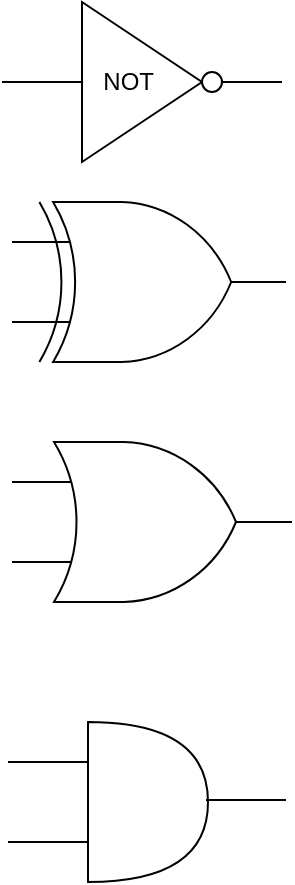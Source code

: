<mxfile>
    <diagram id="iE76p7XAjBNH5rwCSxbZ" name="Page-1">
        <mxGraphModel dx="804" dy="773" grid="1" gridSize="10" guides="1" tooltips="1" connect="1" arrows="1" fold="1" page="1" pageScale="1" pageWidth="827" pageHeight="1169" math="0" shadow="0">
            <root>
                <mxCell id="0"/>
                <mxCell id="1" parent="0"/>
                <mxCell id="5" value="" style="group" parent="1" vertex="1" connectable="0">
                    <mxGeometry x="361" y="40" width="110" height="80" as="geometry"/>
                </mxCell>
                <mxCell id="4" value="" style="endArrow=none;html=1;" parent="5" edge="1">
                    <mxGeometry width="50" height="50" relative="1" as="geometry">
                        <mxPoint x="-20" y="40" as="sourcePoint"/>
                        <mxPoint x="120" y="40" as="targetPoint"/>
                    </mxGeometry>
                </mxCell>
                <mxCell id="2" value="NOT&amp;nbsp; &amp;nbsp;&amp;nbsp;" style="triangle;whiteSpace=wrap;html=1;" parent="5" vertex="1">
                    <mxGeometry x="20" width="60" height="80" as="geometry"/>
                </mxCell>
                <mxCell id="3" value="" style="ellipse;whiteSpace=wrap;html=1;aspect=fixed;" parent="5" vertex="1">
                    <mxGeometry x="80" y="35" width="10" height="10" as="geometry"/>
                </mxCell>
                <mxCell id="10" value="" style="group" vertex="1" connectable="0" parent="1">
                    <mxGeometry x="344" y="400" width="139" height="80" as="geometry"/>
                </mxCell>
                <mxCell id="6" value="" style="shape=or;whiteSpace=wrap;html=1;" vertex="1" parent="10">
                    <mxGeometry x="40" width="60" height="80" as="geometry"/>
                </mxCell>
                <mxCell id="7" value="" style="endArrow=none;html=1;" edge="1" parent="10">
                    <mxGeometry width="50" height="50" relative="1" as="geometry">
                        <mxPoint x="40" y="60" as="sourcePoint"/>
                        <mxPoint y="60" as="targetPoint"/>
                    </mxGeometry>
                </mxCell>
                <mxCell id="8" value="" style="endArrow=none;html=1;" edge="1" parent="10">
                    <mxGeometry width="50" height="50" relative="1" as="geometry">
                        <mxPoint x="40" y="20" as="sourcePoint"/>
                        <mxPoint y="20" as="targetPoint"/>
                    </mxGeometry>
                </mxCell>
                <mxCell id="9" value="" style="endArrow=none;html=1;" edge="1" parent="10">
                    <mxGeometry width="50" height="50" relative="1" as="geometry">
                        <mxPoint x="139" y="39" as="sourcePoint"/>
                        <mxPoint x="99" y="39" as="targetPoint"/>
                    </mxGeometry>
                </mxCell>
                <mxCell id="11" value="" style="verticalLabelPosition=bottom;shadow=0;dashed=0;align=center;html=1;verticalAlign=top;shape=mxgraph.electrical.logic_gates.logic_gate;operation=xor;" vertex="1" parent="1">
                    <mxGeometry x="346" y="140" width="137" height="80" as="geometry"/>
                </mxCell>
                <mxCell id="12" value="" style="verticalLabelPosition=bottom;shadow=0;dashed=0;align=center;html=1;verticalAlign=top;shape=mxgraph.electrical.logic_gates.logic_gate;operation=or;" vertex="1" parent="1">
                    <mxGeometry x="346" y="260" width="140" height="80" as="geometry"/>
                </mxCell>
            </root>
        </mxGraphModel>
    </diagram>
</mxfile>